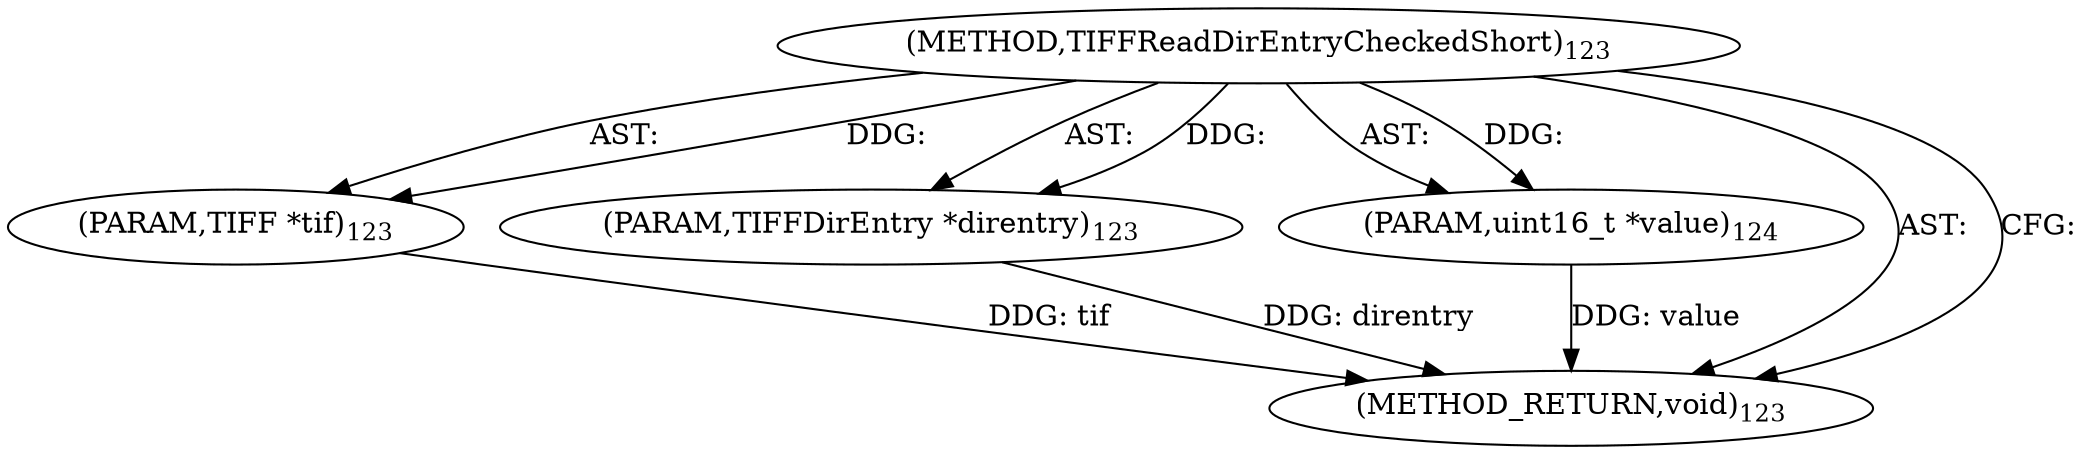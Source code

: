 digraph "TIFFReadDirEntryCheckedShort" {  
"78085" [label = <(METHOD,TIFFReadDirEntryCheckedShort)<SUB>123</SUB>> ]
"78086" [label = <(PARAM,TIFF *tif)<SUB>123</SUB>> ]
"78087" [label = <(PARAM,TIFFDirEntry *direntry)<SUB>123</SUB>> ]
"78088" [label = <(PARAM,uint16_t *value)<SUB>124</SUB>> ]
"78089" [label = <(METHOD_RETURN,void)<SUB>123</SUB>> ]
  "78085" -> "78086"  [ label = "AST: "] 
  "78085" -> "78087"  [ label = "AST: "] 
  "78085" -> "78088"  [ label = "AST: "] 
  "78085" -> "78089"  [ label = "AST: "] 
  "78085" -> "78089"  [ label = "CFG: "] 
  "78086" -> "78089"  [ label = "DDG: tif"] 
  "78087" -> "78089"  [ label = "DDG: direntry"] 
  "78088" -> "78089"  [ label = "DDG: value"] 
  "78085" -> "78086"  [ label = "DDG: "] 
  "78085" -> "78087"  [ label = "DDG: "] 
  "78085" -> "78088"  [ label = "DDG: "] 
}
